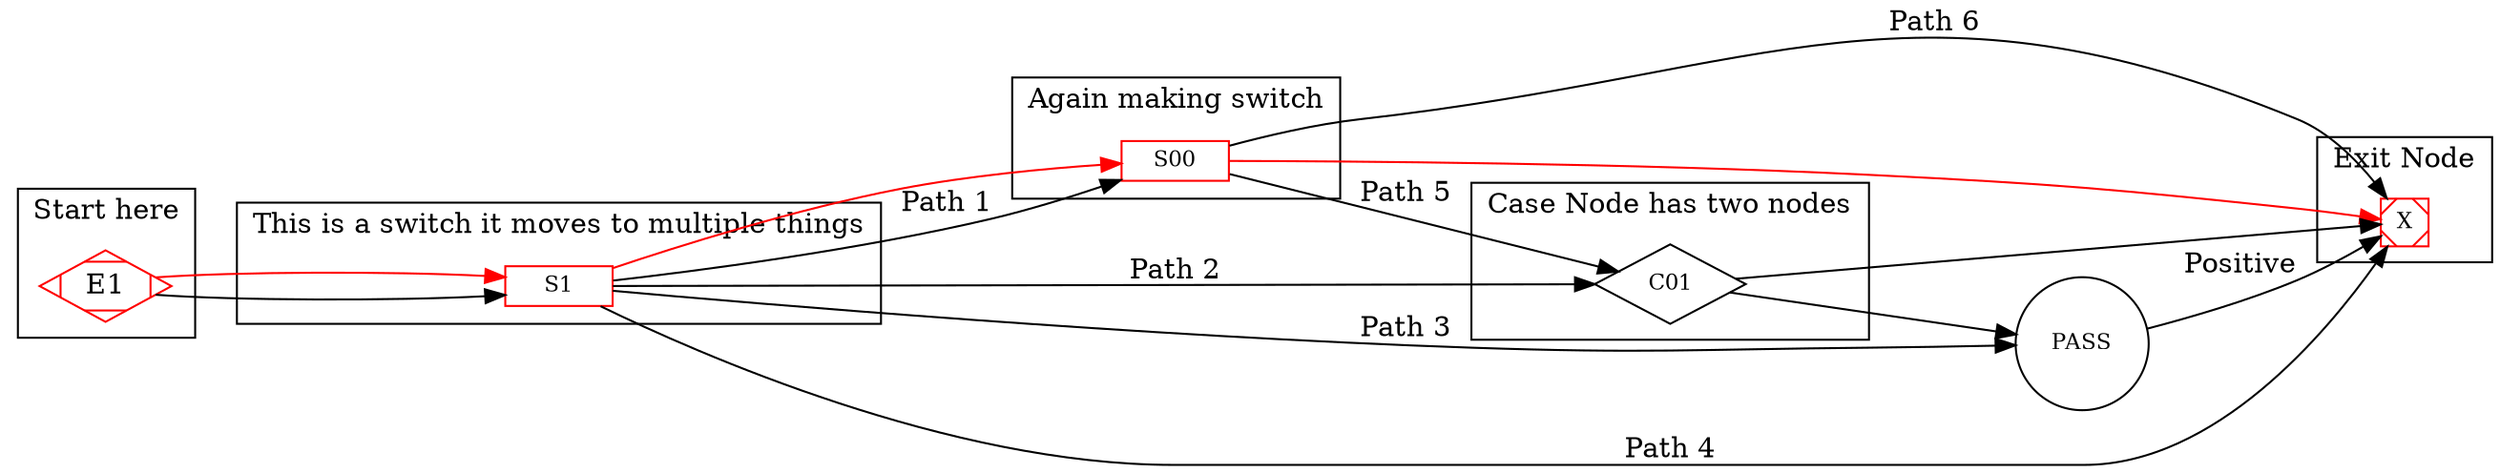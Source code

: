 
 digraph G {
	E1 [shape=Mdiamond];
	rankdir=LR;
	node [shape=record,height=.08,fontsize=11];
	E1 -> S1;
	subgraph "cluster_E1" { label="Start here"; E1; }
	S1 -> S00 [label="Path 1"];
	S1 -> C01 [label="Path 2"];
	S1 -> PASS [label="Path 3"];
	S1 -> X [label="Path 4"];
	subgraph "cluster_S1" { label="This is a switch it moves to multiple things"; S1;}
	S00 -> C01 [label="Path 5"];
	S00 -> X [label="Path 6"];
	subgraph "cluster_S00" { label="Again making switch"; S00;}
	C01 [shape=diamond]
	C01 -> PASS [label=""];
	C01 -> X [label=""];
	subgraph "cluster_C01" { label="Case Node has two nodes"; C01; }
	PASS [shape=circle]
	PASS -> X [label="Positive"];
	X [shape=Msquare]
	subgraph "cluster_X" { label="Exit Node"; X; }

	E1[color="red"]
	E1->S1 [color="red"]
	S1[color="red"]
	S1->S00 [color="red"]
	S00[color="red"]
	S00->X [color="red"]
	X [color="red"]
}

 digraph G1{
	E1_->S1_->S00_->X_
}